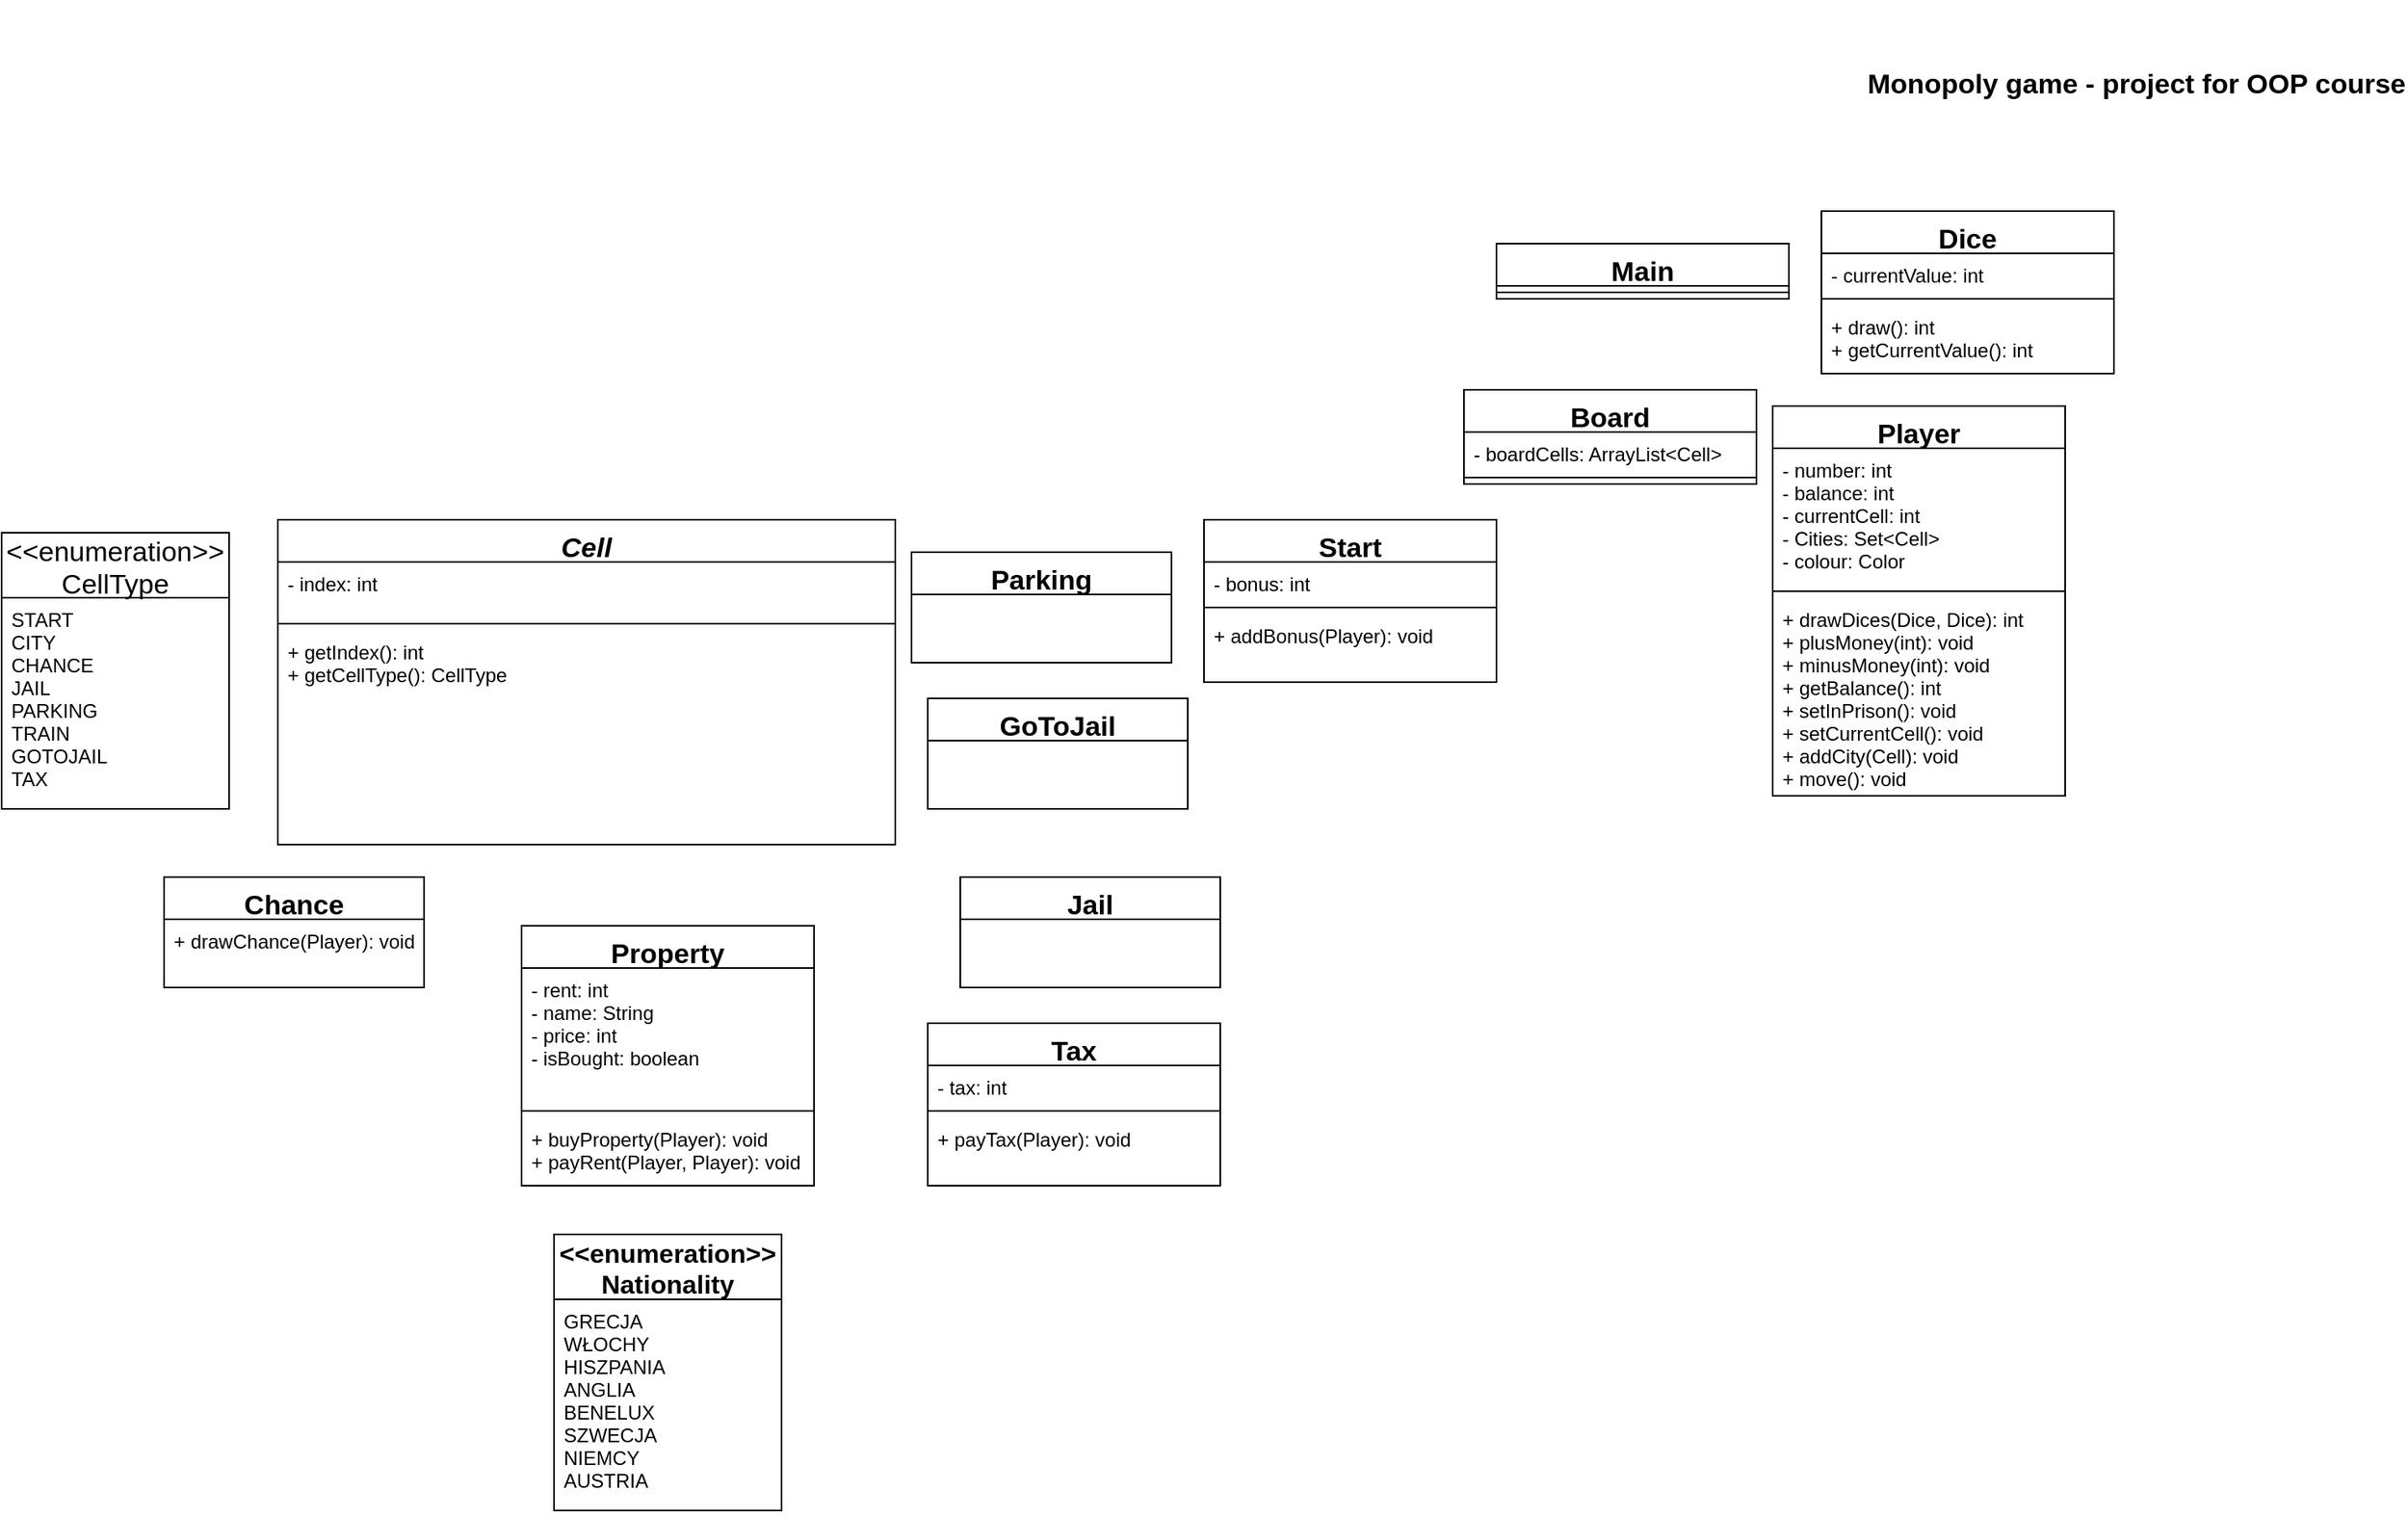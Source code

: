 <mxfile version="13.9.9" type="device"><diagram id="C5RBs43oDa-KdzZeNtuy" name="Page-1"><mxGraphModel dx="3822" dy="867" grid="1" gridSize="10" guides="1" tooltips="1" connect="1" arrows="1" fold="1" page="1" pageScale="1" pageWidth="2339" pageHeight="3300" math="0" shadow="0"><root><mxCell id="WIyWlLk6GJQsqaUBKTNV-0"/><mxCell id="WIyWlLk6GJQsqaUBKTNV-1" parent="WIyWlLk6GJQsqaUBKTNV-0"/><mxCell id="aj1uTQA_2n44-pMbRePr-1" value="Monopoly game - project for OOP course" style="text;align=center;fontStyle=1;verticalAlign=middle;spacingLeft=3;spacingRight=3;rotatable=0;points=[[0,0.5],[1,0.5]];portConstraint=eastwest;fontSize=17;" parent="WIyWlLk6GJQsqaUBKTNV-1" vertex="1"><mxGeometry x="314" width="200" height="100" as="geometry"/></mxCell><mxCell id="aj1uTQA_2n44-pMbRePr-2" value="Cell" style="swimlane;fontStyle=3;align=center;verticalAlign=top;childLayout=stackLayout;horizontal=1;startSize=26;horizontalStack=0;resizeParent=1;resizeParentMax=0;resizeLast=0;collapsible=1;marginBottom=0;strokeColor=#000000;fontSize=17;" parent="WIyWlLk6GJQsqaUBKTNV-1" vertex="1"><mxGeometry x="-730" y="320" width="380" height="200" as="geometry"/></mxCell><mxCell id="aj1uTQA_2n44-pMbRePr-3" value="- index: int" style="text;strokeColor=none;fillColor=none;align=left;verticalAlign=top;spacingLeft=4;spacingRight=4;overflow=hidden;rotatable=0;points=[[0,0.5],[1,0.5]];portConstraint=eastwest;" parent="aj1uTQA_2n44-pMbRePr-2" vertex="1"><mxGeometry y="26" width="380" height="34" as="geometry"/></mxCell><mxCell id="aj1uTQA_2n44-pMbRePr-4" value="" style="line;strokeWidth=1;fillColor=none;align=left;verticalAlign=middle;spacingTop=-1;spacingLeft=3;spacingRight=3;rotatable=0;labelPosition=right;points=[];portConstraint=eastwest;" parent="aj1uTQA_2n44-pMbRePr-2" vertex="1"><mxGeometry y="60" width="380" height="8" as="geometry"/></mxCell><mxCell id="aj1uTQA_2n44-pMbRePr-5" value="+ getIndex(): int&#10;+ getCellType(): CellType" style="text;strokeColor=none;fillColor=none;align=left;verticalAlign=top;spacingLeft=4;spacingRight=4;overflow=hidden;rotatable=0;points=[[0,0.5],[1,0.5]];portConstraint=eastwest;" parent="aj1uTQA_2n44-pMbRePr-2" vertex="1"><mxGeometry y="68" width="380" height="132" as="geometry"/></mxCell><mxCell id="aj1uTQA_2n44-pMbRePr-9" value="&lt;&lt;enumeration&gt;&gt;&#10;CellType" style="swimlane;fontStyle=0;childLayout=stackLayout;horizontal=1;startSize=40;fillColor=none;horizontalStack=0;resizeParent=1;resizeParentMax=0;resizeLast=0;collapsible=1;marginBottom=0;strokeColor=#000000;fontSize=17;" parent="WIyWlLk6GJQsqaUBKTNV-1" vertex="1"><mxGeometry x="-900" y="328" width="140" height="170" as="geometry"/></mxCell><mxCell id="aj1uTQA_2n44-pMbRePr-11" value="START&#10;CITY&#10;CHANCE&#10;JAIL&#10;PARKING&#10;TRAIN&#10;GOTOJAIL&#10;TAX" style="text;strokeColor=none;fillColor=none;align=left;verticalAlign=top;spacingLeft=4;spacingRight=4;overflow=hidden;rotatable=0;points=[[0,0.5],[1,0.5]];portConstraint=eastwest;" parent="aj1uTQA_2n44-pMbRePr-9" vertex="1"><mxGeometry y="40" width="140" height="130" as="geometry"/></mxCell><mxCell id="MkLtwPI3PlJsHPVjreAx-1" value="Chance" style="swimlane;fontStyle=1;align=center;verticalAlign=top;childLayout=stackLayout;horizontal=1;startSize=26;horizontalStack=0;resizeParent=1;resizeParentMax=0;resizeLast=0;collapsible=1;marginBottom=0;strokeColor=#000000;fontSize=17;" vertex="1" parent="WIyWlLk6GJQsqaUBKTNV-1"><mxGeometry x="-800" y="540" width="160" height="68" as="geometry"/></mxCell><mxCell id="MkLtwPI3PlJsHPVjreAx-4" value="+ drawChance(Player): void" style="text;strokeColor=none;fillColor=none;align=left;verticalAlign=top;spacingLeft=4;spacingRight=4;overflow=hidden;rotatable=0;points=[[0,0.5],[1,0.5]];portConstraint=eastwest;" vertex="1" parent="MkLtwPI3PlJsHPVjreAx-1"><mxGeometry y="26" width="160" height="42" as="geometry"/></mxCell><mxCell id="MkLtwPI3PlJsHPVjreAx-7" value="Property" style="swimlane;fontStyle=1;align=center;verticalAlign=top;childLayout=stackLayout;horizontal=1;startSize=26;horizontalStack=0;resizeParent=1;resizeParentMax=0;resizeLast=0;collapsible=1;marginBottom=0;strokeColor=#000000;fontSize=17;" vertex="1" parent="WIyWlLk6GJQsqaUBKTNV-1"><mxGeometry x="-580" y="570" width="180" height="160" as="geometry"/></mxCell><mxCell id="MkLtwPI3PlJsHPVjreAx-8" value="- rent: int&#10;- name: String&#10;- price: int&#10;- isBought: boolean" style="text;strokeColor=none;fillColor=none;align=left;verticalAlign=top;spacingLeft=4;spacingRight=4;overflow=hidden;rotatable=0;points=[[0,0.5],[1,0.5]];portConstraint=eastwest;" vertex="1" parent="MkLtwPI3PlJsHPVjreAx-7"><mxGeometry y="26" width="180" height="84" as="geometry"/></mxCell><mxCell id="MkLtwPI3PlJsHPVjreAx-9" value="" style="line;strokeWidth=1;fillColor=none;align=left;verticalAlign=middle;spacingTop=-1;spacingLeft=3;spacingRight=3;rotatable=0;labelPosition=right;points=[];portConstraint=eastwest;" vertex="1" parent="MkLtwPI3PlJsHPVjreAx-7"><mxGeometry y="110" width="180" height="8" as="geometry"/></mxCell><mxCell id="MkLtwPI3PlJsHPVjreAx-10" value="+ buyProperty(Player): void&#10;+ payRent(Player, Player): void" style="text;strokeColor=none;fillColor=none;align=left;verticalAlign=top;spacingLeft=4;spacingRight=4;overflow=hidden;rotatable=0;points=[[0,0.5],[1,0.5]];portConstraint=eastwest;" vertex="1" parent="MkLtwPI3PlJsHPVjreAx-7"><mxGeometry y="118" width="180" height="42" as="geometry"/></mxCell><mxCell id="MkLtwPI3PlJsHPVjreAx-12" value="GoToJail" style="swimlane;fontStyle=1;align=center;verticalAlign=top;childLayout=stackLayout;horizontal=1;startSize=26;horizontalStack=0;resizeParent=1;resizeParentMax=0;resizeLast=0;collapsible=1;marginBottom=0;strokeColor=#000000;fontSize=17;" vertex="1" parent="WIyWlLk6GJQsqaUBKTNV-1"><mxGeometry x="-330" y="430" width="160" height="68" as="geometry"/></mxCell><mxCell id="MkLtwPI3PlJsHPVjreAx-14" value="Jail" style="swimlane;fontStyle=1;align=center;verticalAlign=top;childLayout=stackLayout;horizontal=1;startSize=26;horizontalStack=0;resizeParent=1;resizeParentMax=0;resizeLast=0;collapsible=1;marginBottom=0;strokeColor=#000000;fontSize=17;" vertex="1" parent="WIyWlLk6GJQsqaUBKTNV-1"><mxGeometry x="-310" y="540" width="160" height="68" as="geometry"/></mxCell><mxCell id="MkLtwPI3PlJsHPVjreAx-16" value="&lt;&lt;enumeration&gt;&gt;&#10;Nationality" style="swimlane;fontStyle=1;childLayout=stackLayout;horizontal=1;startSize=40;fillColor=none;horizontalStack=0;resizeParent=1;resizeParentMax=0;resizeLast=0;collapsible=1;marginBottom=0;strokeColor=#000000;fontSize=16;" vertex="1" parent="WIyWlLk6GJQsqaUBKTNV-1"><mxGeometry x="-560" y="760" width="140" height="170" as="geometry"/></mxCell><mxCell id="MkLtwPI3PlJsHPVjreAx-17" value="GRECJA&#10;WŁOCHY&#10;HISZPANIA&#10;ANGLIA&#10;BENELUX&#10;SZWECJA&#10;NIEMCY&#10;AUSTRIA" style="text;strokeColor=none;fillColor=none;align=left;verticalAlign=top;spacingLeft=4;spacingRight=4;overflow=hidden;rotatable=0;points=[[0,0.5],[1,0.5]];portConstraint=eastwest;" vertex="1" parent="MkLtwPI3PlJsHPVjreAx-16"><mxGeometry y="40" width="140" height="130" as="geometry"/></mxCell><mxCell id="MkLtwPI3PlJsHPVjreAx-18" value="Parking" style="swimlane;fontStyle=1;align=center;verticalAlign=top;childLayout=stackLayout;horizontal=1;startSize=26;horizontalStack=0;resizeParent=1;resizeParentMax=0;resizeLast=0;collapsible=1;marginBottom=0;strokeColor=#000000;fontSize=17;" vertex="1" parent="WIyWlLk6GJQsqaUBKTNV-1"><mxGeometry x="-340" y="340" width="160" height="68" as="geometry"/></mxCell><mxCell id="MkLtwPI3PlJsHPVjreAx-19" value="Start" style="swimlane;fontStyle=1;align=center;verticalAlign=top;childLayout=stackLayout;horizontal=1;startSize=26;horizontalStack=0;resizeParent=1;resizeParentMax=0;resizeLast=0;collapsible=1;marginBottom=0;strokeColor=#000000;fontSize=17;" vertex="1" parent="WIyWlLk6GJQsqaUBKTNV-1"><mxGeometry x="-160" y="320" width="180" height="100" as="geometry"/></mxCell><mxCell id="MkLtwPI3PlJsHPVjreAx-20" value="- bonus: int&#10;" style="text;strokeColor=none;fillColor=none;align=left;verticalAlign=top;spacingLeft=4;spacingRight=4;overflow=hidden;rotatable=0;points=[[0,0.5],[1,0.5]];portConstraint=eastwest;" vertex="1" parent="MkLtwPI3PlJsHPVjreAx-19"><mxGeometry y="26" width="180" height="24" as="geometry"/></mxCell><mxCell id="MkLtwPI3PlJsHPVjreAx-21" value="" style="line;strokeWidth=1;fillColor=none;align=left;verticalAlign=middle;spacingTop=-1;spacingLeft=3;spacingRight=3;rotatable=0;labelPosition=right;points=[];portConstraint=eastwest;" vertex="1" parent="MkLtwPI3PlJsHPVjreAx-19"><mxGeometry y="50" width="180" height="8" as="geometry"/></mxCell><mxCell id="MkLtwPI3PlJsHPVjreAx-22" value="+ addBonus(Player): void" style="text;strokeColor=none;fillColor=none;align=left;verticalAlign=top;spacingLeft=4;spacingRight=4;overflow=hidden;rotatable=0;points=[[0,0.5],[1,0.5]];portConstraint=eastwest;" vertex="1" parent="MkLtwPI3PlJsHPVjreAx-19"><mxGeometry y="58" width="180" height="42" as="geometry"/></mxCell><mxCell id="MkLtwPI3PlJsHPVjreAx-25" value="Tax" style="swimlane;fontStyle=1;align=center;verticalAlign=top;childLayout=stackLayout;horizontal=1;startSize=26;horizontalStack=0;resizeParent=1;resizeParentMax=0;resizeLast=0;collapsible=1;marginBottom=0;strokeColor=#000000;fontSize=17;" vertex="1" parent="WIyWlLk6GJQsqaUBKTNV-1"><mxGeometry x="-330" y="630" width="180" height="100" as="geometry"/></mxCell><mxCell id="MkLtwPI3PlJsHPVjreAx-26" value="- tax: int" style="text;strokeColor=none;fillColor=none;align=left;verticalAlign=top;spacingLeft=4;spacingRight=4;overflow=hidden;rotatable=0;points=[[0,0.5],[1,0.5]];portConstraint=eastwest;" vertex="1" parent="MkLtwPI3PlJsHPVjreAx-25"><mxGeometry y="26" width="180" height="24" as="geometry"/></mxCell><mxCell id="MkLtwPI3PlJsHPVjreAx-27" value="" style="line;strokeWidth=1;fillColor=none;align=left;verticalAlign=middle;spacingTop=-1;spacingLeft=3;spacingRight=3;rotatable=0;labelPosition=right;points=[];portConstraint=eastwest;" vertex="1" parent="MkLtwPI3PlJsHPVjreAx-25"><mxGeometry y="50" width="180" height="8" as="geometry"/></mxCell><mxCell id="MkLtwPI3PlJsHPVjreAx-28" value="+ payTax(Player): void" style="text;strokeColor=none;fillColor=none;align=left;verticalAlign=top;spacingLeft=4;spacingRight=4;overflow=hidden;rotatable=0;points=[[0,0.5],[1,0.5]];portConstraint=eastwest;" vertex="1" parent="MkLtwPI3PlJsHPVjreAx-25"><mxGeometry y="58" width="180" height="42" as="geometry"/></mxCell><mxCell id="MkLtwPI3PlJsHPVjreAx-34" value="Player" style="swimlane;fontStyle=1;align=center;verticalAlign=top;childLayout=stackLayout;horizontal=1;startSize=26;horizontalStack=0;resizeParent=1;resizeParentMax=0;resizeLast=0;collapsible=1;marginBottom=0;strokeColor=#000000;fontSize=17;" vertex="1" parent="WIyWlLk6GJQsqaUBKTNV-1"><mxGeometry x="190" y="250" width="180" height="240" as="geometry"/></mxCell><mxCell id="MkLtwPI3PlJsHPVjreAx-35" value="- number: int&#10;- balance: int&#10;- currentCell: int&#10;- Cities: Set&lt;Cell&gt;&#10;- colour: Color" style="text;strokeColor=none;fillColor=none;align=left;verticalAlign=top;spacingLeft=4;spacingRight=4;overflow=hidden;rotatable=0;points=[[0,0.5],[1,0.5]];portConstraint=eastwest;" vertex="1" parent="MkLtwPI3PlJsHPVjreAx-34"><mxGeometry y="26" width="180" height="84" as="geometry"/></mxCell><mxCell id="MkLtwPI3PlJsHPVjreAx-36" value="" style="line;strokeWidth=1;fillColor=none;align=left;verticalAlign=middle;spacingTop=-1;spacingLeft=3;spacingRight=3;rotatable=0;labelPosition=right;points=[];portConstraint=eastwest;" vertex="1" parent="MkLtwPI3PlJsHPVjreAx-34"><mxGeometry y="110" width="180" height="8" as="geometry"/></mxCell><mxCell id="MkLtwPI3PlJsHPVjreAx-37" value="+ drawDices(Dice, Dice): int&#10;+ plusMoney(int): void&#10;+ minusMoney(int): void&#10;+ getBalance(): int&#10;+ setInPrison(): void&#10;+ setCurrentCell(): void&#10;+ addCity(Cell): void&#10;+ move(): void&#10;" style="text;strokeColor=none;fillColor=none;align=left;verticalAlign=top;spacingLeft=4;spacingRight=4;overflow=hidden;rotatable=0;points=[[0,0.5],[1,0.5]];portConstraint=eastwest;" vertex="1" parent="MkLtwPI3PlJsHPVjreAx-34"><mxGeometry y="118" width="180" height="122" as="geometry"/></mxCell><mxCell id="MkLtwPI3PlJsHPVjreAx-38" value="Main" style="swimlane;fontStyle=1;align=center;verticalAlign=top;childLayout=stackLayout;horizontal=1;startSize=26;horizontalStack=0;resizeParent=1;resizeParentMax=0;resizeLast=0;collapsible=1;marginBottom=0;strokeColor=#000000;fontSize=17;" vertex="1" parent="WIyWlLk6GJQsqaUBKTNV-1"><mxGeometry x="20" y="150" width="180" height="34" as="geometry"/></mxCell><mxCell id="MkLtwPI3PlJsHPVjreAx-40" value="" style="line;strokeWidth=1;fillColor=none;align=left;verticalAlign=middle;spacingTop=-1;spacingLeft=3;spacingRight=3;rotatable=0;labelPosition=right;points=[];portConstraint=eastwest;" vertex="1" parent="MkLtwPI3PlJsHPVjreAx-38"><mxGeometry y="26" width="180" height="8" as="geometry"/></mxCell><mxCell id="MkLtwPI3PlJsHPVjreAx-42" value="Dice" style="swimlane;fontStyle=1;align=center;verticalAlign=top;childLayout=stackLayout;horizontal=1;startSize=26;horizontalStack=0;resizeParent=1;resizeParentMax=0;resizeLast=0;collapsible=1;marginBottom=0;strokeColor=#000000;fontSize=17;" vertex="1" parent="WIyWlLk6GJQsqaUBKTNV-1"><mxGeometry x="220" y="130" width="180" height="100" as="geometry"/></mxCell><mxCell id="MkLtwPI3PlJsHPVjreAx-43" value="- currentValue: int" style="text;strokeColor=none;fillColor=none;align=left;verticalAlign=top;spacingLeft=4;spacingRight=4;overflow=hidden;rotatable=0;points=[[0,0.5],[1,0.5]];portConstraint=eastwest;" vertex="1" parent="MkLtwPI3PlJsHPVjreAx-42"><mxGeometry y="26" width="180" height="24" as="geometry"/></mxCell><mxCell id="MkLtwPI3PlJsHPVjreAx-44" value="" style="line;strokeWidth=1;fillColor=none;align=left;verticalAlign=middle;spacingTop=-1;spacingLeft=3;spacingRight=3;rotatable=0;labelPosition=right;points=[];portConstraint=eastwest;" vertex="1" parent="MkLtwPI3PlJsHPVjreAx-42"><mxGeometry y="50" width="180" height="8" as="geometry"/></mxCell><mxCell id="MkLtwPI3PlJsHPVjreAx-45" value="+ draw(): int&#10;+ getCurrentValue(): int" style="text;strokeColor=none;fillColor=none;align=left;verticalAlign=top;spacingLeft=4;spacingRight=4;overflow=hidden;rotatable=0;points=[[0,0.5],[1,0.5]];portConstraint=eastwest;" vertex="1" parent="MkLtwPI3PlJsHPVjreAx-42"><mxGeometry y="58" width="180" height="42" as="geometry"/></mxCell><mxCell id="MkLtwPI3PlJsHPVjreAx-46" value="Board" style="swimlane;fontStyle=1;align=center;verticalAlign=top;childLayout=stackLayout;horizontal=1;startSize=26;horizontalStack=0;resizeParent=1;resizeParentMax=0;resizeLast=0;collapsible=1;marginBottom=0;strokeColor=#000000;fontSize=17;" vertex="1" parent="WIyWlLk6GJQsqaUBKTNV-1"><mxGeometry y="240" width="180" height="58" as="geometry"/></mxCell><mxCell id="MkLtwPI3PlJsHPVjreAx-47" value="- boardCells: ArrayList&lt;Cell&gt;" style="text;strokeColor=none;fillColor=none;align=left;verticalAlign=top;spacingLeft=4;spacingRight=4;overflow=hidden;rotatable=0;points=[[0,0.5],[1,0.5]];portConstraint=eastwest;" vertex="1" parent="MkLtwPI3PlJsHPVjreAx-46"><mxGeometry y="26" width="180" height="24" as="geometry"/></mxCell><mxCell id="MkLtwPI3PlJsHPVjreAx-48" value="" style="line;strokeWidth=1;fillColor=none;align=left;verticalAlign=middle;spacingTop=-1;spacingLeft=3;spacingRight=3;rotatable=0;labelPosition=right;points=[];portConstraint=eastwest;" vertex="1" parent="MkLtwPI3PlJsHPVjreAx-46"><mxGeometry y="50" width="180" height="8" as="geometry"/></mxCell></root></mxGraphModel></diagram></mxfile>